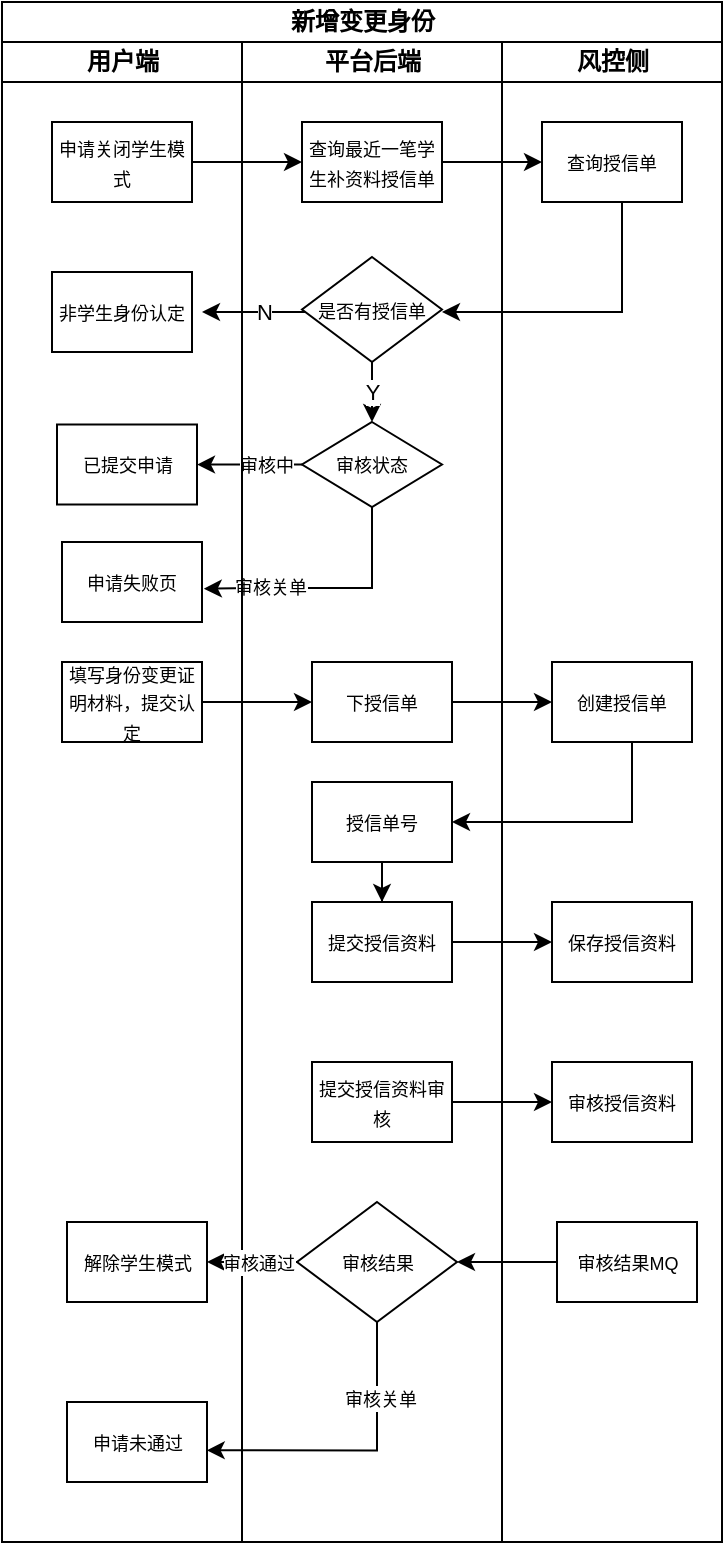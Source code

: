 <mxfile version="14.1.2" type="github" pages="3">
  <diagram id="W_Dj9nNZkwWLm2G_5nTP" name="Page-1">
    <mxGraphModel dx="564" dy="303" grid="1" gridSize="10" guides="1" tooltips="1" connect="1" arrows="1" fold="1" page="1" pageScale="1" pageWidth="827" pageHeight="1169" math="0" shadow="0">
      <root>
        <mxCell id="0" />
        <mxCell id="1" parent="0" />
        <mxCell id="OQnmP0kCRPwSxv2MxFwa-1" value="新增变更身份" style="swimlane;html=1;childLayout=stackLayout;resizeParent=1;resizeParentMax=0;startSize=20;" vertex="1" parent="1">
          <mxGeometry x="240" y="110" width="360" height="770" as="geometry" />
        </mxCell>
        <mxCell id="OQnmP0kCRPwSxv2MxFwa-2" value="用户端" style="swimlane;html=1;startSize=20;" vertex="1" parent="OQnmP0kCRPwSxv2MxFwa-1">
          <mxGeometry y="20" width="120" height="750" as="geometry" />
        </mxCell>
        <mxCell id="OQnmP0kCRPwSxv2MxFwa-21" value="&lt;font style=&quot;font-size: 9px&quot;&gt;申请关闭学生模式&lt;/font&gt;" style="rounded=0;whiteSpace=wrap;html=1;" vertex="1" parent="OQnmP0kCRPwSxv2MxFwa-2">
          <mxGeometry x="25" y="40" width="70" height="40" as="geometry" />
        </mxCell>
        <mxCell id="OQnmP0kCRPwSxv2MxFwa-37" value="&lt;font style=&quot;font-size: 9px&quot;&gt;非学生身份认定&lt;/font&gt;" style="rounded=0;whiteSpace=wrap;html=1;" vertex="1" parent="OQnmP0kCRPwSxv2MxFwa-2">
          <mxGeometry x="25" y="115" width="70" height="40" as="geometry" />
        </mxCell>
        <mxCell id="2rFej8CpF_o4g2xXlgOk-32" value="&lt;font style=&quot;font-size: 9px&quot;&gt;填写身份变更证明材料，提交认定&lt;/font&gt;" style="rounded=0;whiteSpace=wrap;html=1;" vertex="1" parent="OQnmP0kCRPwSxv2MxFwa-2">
          <mxGeometry x="30" y="310" width="70" height="40" as="geometry" />
        </mxCell>
        <mxCell id="2rFej8CpF_o4g2xXlgOk-56" value="&lt;font style=&quot;font-size: 9px&quot;&gt;解除学生模式&lt;/font&gt;" style="rounded=0;whiteSpace=wrap;html=1;" vertex="1" parent="OQnmP0kCRPwSxv2MxFwa-2">
          <mxGeometry x="32.5" y="590" width="70" height="40" as="geometry" />
        </mxCell>
        <mxCell id="2rFej8CpF_o4g2xXlgOk-61" value="&lt;font style=&quot;font-size: 9px&quot;&gt;申请未通过&lt;/font&gt;" style="rounded=0;whiteSpace=wrap;html=1;" vertex="1" parent="OQnmP0kCRPwSxv2MxFwa-2">
          <mxGeometry x="32.5" y="680" width="70" height="40" as="geometry" />
        </mxCell>
        <mxCell id="QZ30OIEPRWM7B51yw_Vl-16" value="&lt;font style=&quot;font-size: 9px&quot;&gt;已提交申请&lt;/font&gt;" style="rounded=0;whiteSpace=wrap;html=1;" vertex="1" parent="OQnmP0kCRPwSxv2MxFwa-2">
          <mxGeometry x="27.5" y="191.25" width="70" height="40" as="geometry" />
        </mxCell>
        <mxCell id="QZ30OIEPRWM7B51yw_Vl-21" value="&lt;font style=&quot;font-size: 9px&quot;&gt;申请失败页&lt;/font&gt;" style="rounded=0;whiteSpace=wrap;html=1;" vertex="1" parent="OQnmP0kCRPwSxv2MxFwa-2">
          <mxGeometry x="30" y="250" width="70" height="40" as="geometry" />
        </mxCell>
        <mxCell id="QZ30OIEPRWM7B51yw_Vl-17" style="edgeStyle=orthogonalEdgeStyle;rounded=0;orthogonalLoop=1;jettySize=auto;html=1;" edge="1" parent="OQnmP0kCRPwSxv2MxFwa-1" source="QZ30OIEPRWM7B51yw_Vl-14" target="QZ30OIEPRWM7B51yw_Vl-16">
          <mxGeometry relative="1" as="geometry">
            <mxPoint x="110.0" y="231.25" as="targetPoint" />
          </mxGeometry>
        </mxCell>
        <mxCell id="QZ30OIEPRWM7B51yw_Vl-24" value="&lt;font style=&quot;font-size: 9px&quot;&gt;审核中&lt;/font&gt;" style="edgeLabel;html=1;align=center;verticalAlign=middle;resizable=0;points=[];" vertex="1" connectable="0" parent="QZ30OIEPRWM7B51yw_Vl-17">
          <mxGeometry x="-0.291" y="-1" relative="1" as="geometry">
            <mxPoint as="offset" />
          </mxGeometry>
        </mxCell>
        <mxCell id="QZ30OIEPRWM7B51yw_Vl-23" style="edgeStyle=orthogonalEdgeStyle;rounded=0;orthogonalLoop=1;jettySize=auto;html=1;entryX=1.013;entryY=0.583;entryDx=0;entryDy=0;entryPerimeter=0;" edge="1" parent="OQnmP0kCRPwSxv2MxFwa-1" source="QZ30OIEPRWM7B51yw_Vl-14" target="QZ30OIEPRWM7B51yw_Vl-21">
          <mxGeometry relative="1" as="geometry">
            <Array as="points">
              <mxPoint x="185" y="293" />
              <mxPoint x="125" y="293" />
            </Array>
          </mxGeometry>
        </mxCell>
        <mxCell id="QZ30OIEPRWM7B51yw_Vl-25" value="&lt;font style=&quot;font-size: 9px&quot;&gt;审核关单&lt;/font&gt;" style="edgeLabel;html=1;align=center;verticalAlign=middle;resizable=0;points=[];" vertex="1" connectable="0" parent="QZ30OIEPRWM7B51yw_Vl-23">
          <mxGeometry x="0.465" y="-1" relative="1" as="geometry">
            <mxPoint as="offset" />
          </mxGeometry>
        </mxCell>
        <mxCell id="OQnmP0kCRPwSxv2MxFwa-3" value="平台后端" style="swimlane;html=1;startSize=20;" vertex="1" parent="OQnmP0kCRPwSxv2MxFwa-1">
          <mxGeometry x="120" y="20" width="130" height="750" as="geometry" />
        </mxCell>
        <mxCell id="OQnmP0kCRPwSxv2MxFwa-44" value="&lt;font style=&quot;font-size: 9px&quot;&gt;查询最近一笔学生补资料授信单&lt;/font&gt;" style="rounded=0;whiteSpace=wrap;html=1;" vertex="1" parent="OQnmP0kCRPwSxv2MxFwa-3">
          <mxGeometry x="30" y="40" width="70" height="40" as="geometry" />
        </mxCell>
        <mxCell id="2rFej8CpF_o4g2xXlgOk-23" value="&lt;font style=&quot;font-size: 9px&quot;&gt;是否有授信单&lt;/font&gt;" style="rhombus;whiteSpace=wrap;html=1;strokeWidth=1;" vertex="1" parent="OQnmP0kCRPwSxv2MxFwa-3">
          <mxGeometry x="30" y="107.5" width="70" height="52.5" as="geometry" />
        </mxCell>
        <mxCell id="2rFej8CpF_o4g2xXlgOk-33" value="&lt;font style=&quot;font-size: 9px&quot;&gt;下授信单&lt;/font&gt;" style="rounded=0;whiteSpace=wrap;html=1;" vertex="1" parent="OQnmP0kCRPwSxv2MxFwa-3">
          <mxGeometry x="35" y="310" width="70" height="40" as="geometry" />
        </mxCell>
        <mxCell id="2rFej8CpF_o4g2xXlgOk-43" style="edgeStyle=orthogonalEdgeStyle;rounded=0;orthogonalLoop=1;jettySize=auto;html=1;entryX=0.5;entryY=0;entryDx=0;entryDy=0;" edge="1" parent="OQnmP0kCRPwSxv2MxFwa-3" source="2rFej8CpF_o4g2xXlgOk-39" target="2rFej8CpF_o4g2xXlgOk-42">
          <mxGeometry relative="1" as="geometry" />
        </mxCell>
        <mxCell id="2rFej8CpF_o4g2xXlgOk-39" value="&lt;font style=&quot;font-size: 9px&quot;&gt;授信单号&lt;/font&gt;" style="rounded=0;whiteSpace=wrap;html=1;" vertex="1" parent="OQnmP0kCRPwSxv2MxFwa-3">
          <mxGeometry x="35" y="370" width="70" height="40" as="geometry" />
        </mxCell>
        <mxCell id="2rFej8CpF_o4g2xXlgOk-42" value="&lt;font style=&quot;font-size: 9px&quot;&gt;提交授信资料&lt;/font&gt;" style="rounded=0;whiteSpace=wrap;html=1;" vertex="1" parent="OQnmP0kCRPwSxv2MxFwa-3">
          <mxGeometry x="35" y="430" width="70" height="40" as="geometry" />
        </mxCell>
        <mxCell id="2rFej8CpF_o4g2xXlgOk-54" value="&lt;font style=&quot;font-size: 9px&quot;&gt;审核结果&lt;/font&gt;" style="rhombus;whiteSpace=wrap;html=1;strokeWidth=1;" vertex="1" parent="OQnmP0kCRPwSxv2MxFwa-3">
          <mxGeometry x="27.5" y="580" width="80" height="60" as="geometry" />
        </mxCell>
        <mxCell id="8J0Oe0fYPo_bHnJAty6v-1" value="&lt;font style=&quot;font-size: 9px&quot;&gt;提交授信资料审核&lt;/font&gt;" style="rounded=0;whiteSpace=wrap;html=1;" vertex="1" parent="OQnmP0kCRPwSxv2MxFwa-3">
          <mxGeometry x="35" y="510" width="70" height="40" as="geometry" />
        </mxCell>
        <mxCell id="QZ30OIEPRWM7B51yw_Vl-6" value="Y" style="edgeStyle=orthogonalEdgeStyle;rounded=0;orthogonalLoop=1;jettySize=auto;html=1;exitX=0.5;exitY=1;exitDx=0;exitDy=0;entryX=0.5;entryY=0;entryDx=0;entryDy=0;" edge="1" parent="OQnmP0kCRPwSxv2MxFwa-3" source="2rFej8CpF_o4g2xXlgOk-23">
          <mxGeometry relative="1" as="geometry">
            <mxPoint x="65" y="190" as="targetPoint" />
          </mxGeometry>
        </mxCell>
        <mxCell id="QZ30OIEPRWM7B51yw_Vl-14" value="&lt;font style=&quot;font-size: 9px&quot;&gt;审核状态&lt;/font&gt;" style="rhombus;whiteSpace=wrap;html=1;strokeWidth=1;" vertex="1" parent="OQnmP0kCRPwSxv2MxFwa-3">
          <mxGeometry x="30" y="190" width="70" height="42.5" as="geometry" />
        </mxCell>
        <mxCell id="2rFej8CpF_o4g2xXlgOk-45" style="edgeStyle=orthogonalEdgeStyle;rounded=0;orthogonalLoop=1;jettySize=auto;html=1;exitX=1;exitY=0.5;exitDx=0;exitDy=0;entryX=0;entryY=0.5;entryDx=0;entryDy=0;" edge="1" parent="OQnmP0kCRPwSxv2MxFwa-1" source="2rFej8CpF_o4g2xXlgOk-42" target="2rFej8CpF_o4g2xXlgOk-44">
          <mxGeometry relative="1" as="geometry" />
        </mxCell>
        <mxCell id="2rFej8CpF_o4g2xXlgOk-41" style="edgeStyle=orthogonalEdgeStyle;rounded=0;orthogonalLoop=1;jettySize=auto;html=1;entryX=1;entryY=0.5;entryDx=0;entryDy=0;" edge="1" parent="OQnmP0kCRPwSxv2MxFwa-1" source="2rFej8CpF_o4g2xXlgOk-35" target="2rFej8CpF_o4g2xXlgOk-39">
          <mxGeometry relative="1" as="geometry">
            <Array as="points">
              <mxPoint x="315" y="410" />
            </Array>
          </mxGeometry>
        </mxCell>
        <mxCell id="2rFej8CpF_o4g2xXlgOk-36" style="edgeStyle=orthogonalEdgeStyle;rounded=0;orthogonalLoop=1;jettySize=auto;html=1;entryX=0;entryY=0.5;entryDx=0;entryDy=0;" edge="1" parent="OQnmP0kCRPwSxv2MxFwa-1" source="2rFej8CpF_o4g2xXlgOk-33" target="2rFej8CpF_o4g2xXlgOk-35">
          <mxGeometry relative="1" as="geometry" />
        </mxCell>
        <mxCell id="2rFej8CpF_o4g2xXlgOk-34" style="edgeStyle=orthogonalEdgeStyle;rounded=0;orthogonalLoop=1;jettySize=auto;html=1;entryX=0;entryY=0.5;entryDx=0;entryDy=0;" edge="1" parent="OQnmP0kCRPwSxv2MxFwa-1" source="2rFej8CpF_o4g2xXlgOk-32" target="2rFej8CpF_o4g2xXlgOk-33">
          <mxGeometry relative="1" as="geometry" />
        </mxCell>
        <mxCell id="8J0Oe0fYPo_bHnJAty6v-2" style="edgeStyle=orthogonalEdgeStyle;rounded=0;orthogonalLoop=1;jettySize=auto;html=1;entryX=0;entryY=0.5;entryDx=0;entryDy=0;" edge="1" parent="OQnmP0kCRPwSxv2MxFwa-1" source="8J0Oe0fYPo_bHnJAty6v-1" target="yN8HBmnH3EgYkzzYFDji-1">
          <mxGeometry relative="1" as="geometry" />
        </mxCell>
        <mxCell id="2rFej8CpF_o4g2xXlgOk-57" style="edgeStyle=orthogonalEdgeStyle;rounded=0;orthogonalLoop=1;jettySize=auto;html=1;exitX=0;exitY=0.5;exitDx=0;exitDy=0;entryX=1;entryY=0.5;entryDx=0;entryDy=0;" edge="1" parent="OQnmP0kCRPwSxv2MxFwa-1" source="2rFej8CpF_o4g2xXlgOk-54" target="2rFej8CpF_o4g2xXlgOk-56">
          <mxGeometry relative="1" as="geometry">
            <Array as="points">
              <mxPoint x="137.5" y="630" />
              <mxPoint x="137.5" y="630" />
            </Array>
          </mxGeometry>
        </mxCell>
        <mxCell id="2rFej8CpF_o4g2xXlgOk-67" value="&lt;font style=&quot;font-size: 9px&quot;&gt;审核通过&lt;/font&gt;" style="edgeLabel;html=1;align=center;verticalAlign=middle;resizable=0;points=[];" vertex="1" connectable="0" parent="2rFej8CpF_o4g2xXlgOk-57">
          <mxGeometry x="0.295" y="-1" relative="1" as="geometry">
            <mxPoint x="9.14" y="0.99" as="offset" />
          </mxGeometry>
        </mxCell>
        <mxCell id="2rFej8CpF_o4g2xXlgOk-62" style="edgeStyle=orthogonalEdgeStyle;rounded=0;orthogonalLoop=1;jettySize=auto;html=1;exitX=0.5;exitY=1;exitDx=0;exitDy=0;entryX=0.998;entryY=0.604;entryDx=0;entryDy=0;entryPerimeter=0;" edge="1" parent="OQnmP0kCRPwSxv2MxFwa-1" source="2rFej8CpF_o4g2xXlgOk-54" target="2rFej8CpF_o4g2xXlgOk-61">
          <mxGeometry relative="1" as="geometry" />
        </mxCell>
        <mxCell id="2rFej8CpF_o4g2xXlgOk-63" value="&lt;font style=&quot;font-size: 9px&quot;&gt;审核关单&lt;/font&gt;" style="edgeLabel;html=1;align=center;verticalAlign=middle;resizable=0;points=[];" vertex="1" connectable="0" parent="2rFej8CpF_o4g2xXlgOk-62">
          <mxGeometry x="-0.493" y="1" relative="1" as="geometry">
            <mxPoint as="offset" />
          </mxGeometry>
        </mxCell>
        <mxCell id="2rFej8CpF_o4g2xXlgOk-55" style="edgeStyle=orthogonalEdgeStyle;rounded=0;orthogonalLoop=1;jettySize=auto;html=1;entryX=1;entryY=0.5;entryDx=0;entryDy=0;" edge="1" parent="OQnmP0kCRPwSxv2MxFwa-1" source="2rFej8CpF_o4g2xXlgOk-53" target="2rFej8CpF_o4g2xXlgOk-54">
          <mxGeometry relative="1" as="geometry" />
        </mxCell>
        <mxCell id="OQnmP0kCRPwSxv2MxFwa-4" value="风控侧" style="swimlane;html=1;startSize=20;strokeWidth=1;" vertex="1" parent="OQnmP0kCRPwSxv2MxFwa-1">
          <mxGeometry x="250" y="20" width="110" height="750" as="geometry">
            <mxRectangle x="250" y="20" width="30" height="480" as="alternateBounds" />
          </mxGeometry>
        </mxCell>
        <mxCell id="2rFej8CpF_o4g2xXlgOk-18" value="&lt;font style=&quot;font-size: 9px&quot;&gt;查询授信单&lt;/font&gt;" style="rounded=0;whiteSpace=wrap;html=1;" vertex="1" parent="OQnmP0kCRPwSxv2MxFwa-4">
          <mxGeometry x="20" y="40" width="70" height="40" as="geometry" />
        </mxCell>
        <mxCell id="2rFej8CpF_o4g2xXlgOk-35" value="&lt;font style=&quot;font-size: 9px&quot;&gt;创建授信单&lt;/font&gt;" style="rounded=0;whiteSpace=wrap;html=1;" vertex="1" parent="OQnmP0kCRPwSxv2MxFwa-4">
          <mxGeometry x="25" y="310" width="70" height="40" as="geometry" />
        </mxCell>
        <mxCell id="2rFej8CpF_o4g2xXlgOk-44" value="&lt;font style=&quot;font-size: 9px&quot;&gt;保存授信资料&lt;/font&gt;" style="rounded=0;whiteSpace=wrap;html=1;" vertex="1" parent="OQnmP0kCRPwSxv2MxFwa-4">
          <mxGeometry x="25" y="430" width="70" height="40" as="geometry" />
        </mxCell>
        <mxCell id="2rFej8CpF_o4g2xXlgOk-53" value="&lt;font style=&quot;font-size: 9px&quot;&gt;审核结果MQ&lt;/font&gt;" style="rounded=0;whiteSpace=wrap;html=1;" vertex="1" parent="OQnmP0kCRPwSxv2MxFwa-4">
          <mxGeometry x="27.5" y="590" width="70" height="40" as="geometry" />
        </mxCell>
        <mxCell id="yN8HBmnH3EgYkzzYFDji-1" value="&lt;font style=&quot;font-size: 9px&quot;&gt;审核授信资料&lt;/font&gt;" style="rounded=0;whiteSpace=wrap;html=1;" vertex="1" parent="OQnmP0kCRPwSxv2MxFwa-4">
          <mxGeometry x="25" y="510" width="70" height="40" as="geometry" />
        </mxCell>
        <mxCell id="2rFej8CpF_o4g2xXlgOk-19" style="edgeStyle=orthogonalEdgeStyle;rounded=0;orthogonalLoop=1;jettySize=auto;html=1;entryX=0;entryY=0.5;entryDx=0;entryDy=0;" edge="1" parent="OQnmP0kCRPwSxv2MxFwa-1" source="OQnmP0kCRPwSxv2MxFwa-21" target="OQnmP0kCRPwSxv2MxFwa-44">
          <mxGeometry relative="1" as="geometry" />
        </mxCell>
        <mxCell id="2rFej8CpF_o4g2xXlgOk-20" style="edgeStyle=orthogonalEdgeStyle;rounded=0;orthogonalLoop=1;jettySize=auto;html=1;entryX=0;entryY=0.5;entryDx=0;entryDy=0;" edge="1" parent="OQnmP0kCRPwSxv2MxFwa-1" source="OQnmP0kCRPwSxv2MxFwa-44" target="2rFej8CpF_o4g2xXlgOk-18">
          <mxGeometry relative="1" as="geometry" />
        </mxCell>
        <mxCell id="2rFej8CpF_o4g2xXlgOk-22" style="edgeStyle=orthogonalEdgeStyle;rounded=0;orthogonalLoop=1;jettySize=auto;html=1;entryX=1;entryY=0.5;entryDx=0;entryDy=0;" edge="1" parent="OQnmP0kCRPwSxv2MxFwa-1" source="2rFej8CpF_o4g2xXlgOk-18">
          <mxGeometry relative="1" as="geometry">
            <mxPoint x="220" y="155" as="targetPoint" />
            <Array as="points">
              <mxPoint x="310" y="155" />
            </Array>
          </mxGeometry>
        </mxCell>
        <mxCell id="2rFej8CpF_o4g2xXlgOk-24" style="edgeStyle=orthogonalEdgeStyle;rounded=0;orthogonalLoop=1;jettySize=auto;html=1;" edge="1" parent="OQnmP0kCRPwSxv2MxFwa-1" source="2rFej8CpF_o4g2xXlgOk-23">
          <mxGeometry relative="1" as="geometry">
            <mxPoint x="100" y="155" as="targetPoint" />
            <Array as="points">
              <mxPoint x="140" y="155" />
              <mxPoint x="140" y="155" />
            </Array>
          </mxGeometry>
        </mxCell>
        <mxCell id="2rFej8CpF_o4g2xXlgOk-25" value="N" style="edgeLabel;html=1;align=center;verticalAlign=middle;resizable=0;points=[];" vertex="1" connectable="0" parent="2rFej8CpF_o4g2xXlgOk-24">
          <mxGeometry x="0.749" relative="1" as="geometry">
            <mxPoint x="24" as="offset" />
          </mxGeometry>
        </mxCell>
      </root>
    </mxGraphModel>
  </diagram>
  <diagram id="RARfMDcIKTqn8weSq-No" name="Page-2">
    <mxGraphModel dx="1410" dy="757" grid="1" gridSize="10" guides="1" tooltips="1" connect="1" arrows="1" fold="1" page="1" pageScale="1" pageWidth="827" pageHeight="1169" math="0" shadow="0">
      <root>
        <mxCell id="jSNEwE42WxUrH2u1fMR9-0" />
        <mxCell id="jSNEwE42WxUrH2u1fMR9-1" parent="jSNEwE42WxUrH2u1fMR9-0" />
        <mxCell id="jSNEwE42WxUrH2u1fMR9-2" value="用户侧" style="ellipse;whiteSpace=wrap;html=1;" vertex="1" parent="jSNEwE42WxUrH2u1fMR9-1">
          <mxGeometry x="100" y="370" width="100" height="70" as="geometry" />
        </mxCell>
        <mxCell id="jSNEwE42WxUrH2u1fMR9-3" style="edgeStyle=orthogonalEdgeStyle;rounded=0;orthogonalLoop=1;jettySize=auto;html=1;exitX=1;exitY=0.5;exitDx=0;exitDy=0;" edge="1" parent="jSNEwE42WxUrH2u1fMR9-1" source="jSNEwE42WxUrH2u1fMR9-4">
          <mxGeometry relative="1" as="geometry">
            <mxPoint x="395" y="345" as="targetPoint" />
          </mxGeometry>
        </mxCell>
        <mxCell id="jSNEwE42WxUrH2u1fMR9-4" value="申请关闭学生模式" style="rounded=0;whiteSpace=wrap;html=1;" vertex="1" parent="jSNEwE42WxUrH2u1fMR9-1">
          <mxGeometry x="260" y="320" width="90" height="50" as="geometry" />
        </mxCell>
        <mxCell id="jSNEwE42WxUrH2u1fMR9-7" style="edgeStyle=orthogonalEdgeStyle;rounded=0;orthogonalLoop=1;jettySize=auto;html=1;entryX=0;entryY=0.5;entryDx=0;entryDy=0;" edge="1" parent="jSNEwE42WxUrH2u1fMR9-1" source="jSNEwE42WxUrH2u1fMR9-8" target="jSNEwE42WxUrH2u1fMR9-10">
          <mxGeometry relative="1" as="geometry" />
        </mxCell>
        <mxCell id="jSNEwE42WxUrH2u1fMR9-8" value="填写学籍信息及证明材料" style="rounded=0;whiteSpace=wrap;html=1;" vertex="1" parent="jSNEwE42WxUrH2u1fMR9-1">
          <mxGeometry x="400" y="320" width="90" height="50" as="geometry" />
        </mxCell>
        <mxCell id="jSNEwE42WxUrH2u1fMR9-9" style="edgeStyle=orthogonalEdgeStyle;rounded=0;orthogonalLoop=1;jettySize=auto;html=1;exitX=0.5;exitY=1;exitDx=0;exitDy=0;" edge="1" parent="jSNEwE42WxUrH2u1fMR9-1" source="jSNEwE42WxUrH2u1fMR9-10" target="jSNEwE42WxUrH2u1fMR9-12">
          <mxGeometry relative="1" as="geometry">
            <Array as="points">
              <mxPoint x="605" y="400" />
              <mxPoint x="305" y="400" />
            </Array>
          </mxGeometry>
        </mxCell>
        <mxCell id="jSNEwE42WxUrH2u1fMR9-10" value="提交申请" style="rounded=0;whiteSpace=wrap;html=1;" vertex="1" parent="jSNEwE42WxUrH2u1fMR9-1">
          <mxGeometry x="560" y="320" width="90" height="50" as="geometry" />
        </mxCell>
        <mxCell id="jSNEwE42WxUrH2u1fMR9-11" style="edgeStyle=orthogonalEdgeStyle;rounded=0;orthogonalLoop=1;jettySize=auto;html=1;entryX=0;entryY=0.5;entryDx=0;entryDy=0;" edge="1" parent="jSNEwE42WxUrH2u1fMR9-1" source="jSNEwE42WxUrH2u1fMR9-12" target="jSNEwE42WxUrH2u1fMR9-13">
          <mxGeometry relative="1" as="geometry">
            <mxPoint x="390" y="465" as="targetPoint" />
          </mxGeometry>
        </mxCell>
        <mxCell id="jSNEwE42WxUrH2u1fMR9-12" value="审核成功" style="rounded=0;whiteSpace=wrap;html=1;" vertex="1" parent="jSNEwE42WxUrH2u1fMR9-1">
          <mxGeometry x="260" y="440" width="90" height="50" as="geometry" />
        </mxCell>
        <mxCell id="jSNEwE42WxUrH2u1fMR9-13" value="学生模式解除，恢复借款服务" style="rounded=0;whiteSpace=wrap;html=1;" vertex="1" parent="jSNEwE42WxUrH2u1fMR9-1">
          <mxGeometry x="400" y="440" width="90" height="50" as="geometry" />
        </mxCell>
      </root>
    </mxGraphModel>
  </diagram>
  <diagram id="viDw-k5CjjoOxwAPkKDC" name="Page-3">
    <mxGraphModel dx="1410" dy="757" grid="1" gridSize="10" guides="1" tooltips="1" connect="1" arrows="1" fold="1" page="1" pageScale="1" pageWidth="827" pageHeight="1169" math="0" shadow="0">
      <root>
        <mxCell id="9HloxonVWupvM9mm3ejn-0" />
        <mxCell id="9HloxonVWupvM9mm3ejn-1" parent="9HloxonVWupvM9mm3ejn-0" />
        <mxCell id="9HloxonVWupvM9mm3ejn-15" value="Pool" style="swimlane;html=1;childLayout=stackLayout;resizeParent=1;resizeParentMax=0;startSize=20;strokeWidth=1;" vertex="1" parent="9HloxonVWupvM9mm3ejn-1">
          <mxGeometry x="190" y="105" width="360" height="480" as="geometry">
            <mxRectangle x="190" y="105" width="60" height="20" as="alternateBounds" />
          </mxGeometry>
        </mxCell>
        <mxCell id="9HloxonVWupvM9mm3ejn-16" value="Lane 1" style="swimlane;html=1;startSize=20;" vertex="1" parent="9HloxonVWupvM9mm3ejn-15">
          <mxGeometry y="20" width="120" height="460" as="geometry" />
        </mxCell>
        <mxCell id="9HloxonVWupvM9mm3ejn-17" value="Lane 2" style="swimlane;html=1;startSize=20;" vertex="1" parent="9HloxonVWupvM9mm3ejn-15">
          <mxGeometry x="120" y="20" width="120" height="460" as="geometry" />
        </mxCell>
        <mxCell id="9HloxonVWupvM9mm3ejn-18" value="Lane 3" style="swimlane;html=1;startSize=20;" vertex="1" parent="9HloxonVWupvM9mm3ejn-15">
          <mxGeometry x="240" y="20" width="120" height="460" as="geometry" />
        </mxCell>
        <mxCell id="9HloxonVWupvM9mm3ejn-20" value="Lane 3" style="swimlane;html=1;startSize=20;" vertex="1" parent="9HloxonVWupvM9mm3ejn-1">
          <mxGeometry x="430" y="125" width="120" height="460" as="geometry" />
        </mxCell>
      </root>
    </mxGraphModel>
  </diagram>
</mxfile>
